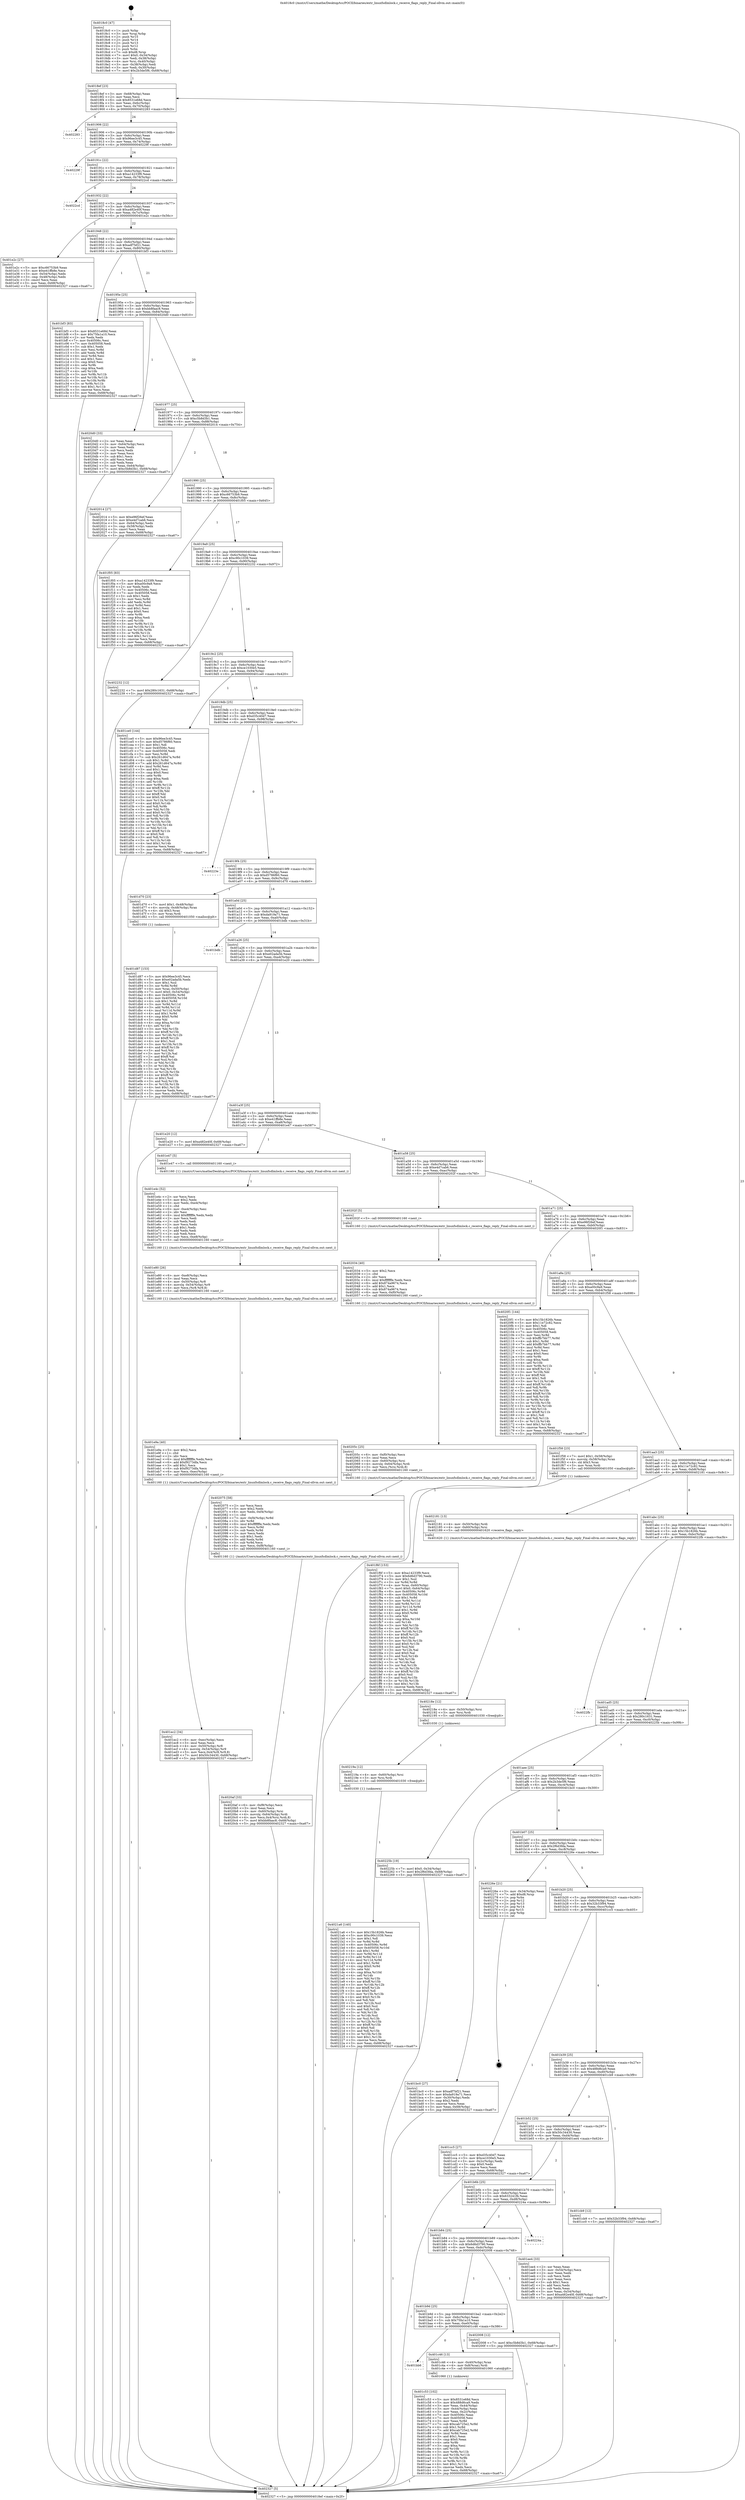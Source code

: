 digraph "0x4018c0" {
  label = "0x4018c0 (/mnt/c/Users/mathe/Desktop/tcc/POCII/binaries/extr_linuxfsdlmlock.c_receive_flags_reply_Final-ollvm.out::main(0))"
  labelloc = "t"
  node[shape=record]

  Entry [label="",width=0.3,height=0.3,shape=circle,fillcolor=black,style=filled]
  "0x4018ef" [label="{
     0x4018ef [23]\l
     | [instrs]\l
     &nbsp;&nbsp;0x4018ef \<+3\>: mov -0x68(%rbp),%eax\l
     &nbsp;&nbsp;0x4018f2 \<+2\>: mov %eax,%ecx\l
     &nbsp;&nbsp;0x4018f4 \<+6\>: sub $0x8531e68d,%ecx\l
     &nbsp;&nbsp;0x4018fa \<+3\>: mov %eax,-0x6c(%rbp)\l
     &nbsp;&nbsp;0x4018fd \<+3\>: mov %ecx,-0x70(%rbp)\l
     &nbsp;&nbsp;0x401900 \<+6\>: je 0000000000402283 \<main+0x9c3\>\l
  }"]
  "0x402283" [label="{
     0x402283\l
  }", style=dashed]
  "0x401906" [label="{
     0x401906 [22]\l
     | [instrs]\l
     &nbsp;&nbsp;0x401906 \<+5\>: jmp 000000000040190b \<main+0x4b\>\l
     &nbsp;&nbsp;0x40190b \<+3\>: mov -0x6c(%rbp),%eax\l
     &nbsp;&nbsp;0x40190e \<+5\>: sub $0x96ee3c45,%eax\l
     &nbsp;&nbsp;0x401913 \<+3\>: mov %eax,-0x74(%rbp)\l
     &nbsp;&nbsp;0x401916 \<+6\>: je 000000000040229f \<main+0x9df\>\l
  }"]
  Exit [label="",width=0.3,height=0.3,shape=circle,fillcolor=black,style=filled,peripheries=2]
  "0x40229f" [label="{
     0x40229f\l
  }", style=dashed]
  "0x40191c" [label="{
     0x40191c [22]\l
     | [instrs]\l
     &nbsp;&nbsp;0x40191c \<+5\>: jmp 0000000000401921 \<main+0x61\>\l
     &nbsp;&nbsp;0x401921 \<+3\>: mov -0x6c(%rbp),%eax\l
     &nbsp;&nbsp;0x401924 \<+5\>: sub $0xa14233f9,%eax\l
     &nbsp;&nbsp;0x401929 \<+3\>: mov %eax,-0x78(%rbp)\l
     &nbsp;&nbsp;0x40192c \<+6\>: je 00000000004022cd \<main+0xa0d\>\l
  }"]
  "0x4021a6" [label="{
     0x4021a6 [140]\l
     | [instrs]\l
     &nbsp;&nbsp;0x4021a6 \<+5\>: mov $0x15b1826b,%eax\l
     &nbsp;&nbsp;0x4021ab \<+5\>: mov $0xc90c1039,%ecx\l
     &nbsp;&nbsp;0x4021b0 \<+2\>: mov $0x1,%dl\l
     &nbsp;&nbsp;0x4021b2 \<+3\>: xor %r8d,%r8d\l
     &nbsp;&nbsp;0x4021b5 \<+8\>: mov 0x40506c,%r9d\l
     &nbsp;&nbsp;0x4021bd \<+8\>: mov 0x405058,%r10d\l
     &nbsp;&nbsp;0x4021c5 \<+4\>: sub $0x1,%r8d\l
     &nbsp;&nbsp;0x4021c9 \<+3\>: mov %r9d,%r11d\l
     &nbsp;&nbsp;0x4021cc \<+3\>: add %r8d,%r11d\l
     &nbsp;&nbsp;0x4021cf \<+4\>: imul %r11d,%r9d\l
     &nbsp;&nbsp;0x4021d3 \<+4\>: and $0x1,%r9d\l
     &nbsp;&nbsp;0x4021d7 \<+4\>: cmp $0x0,%r9d\l
     &nbsp;&nbsp;0x4021db \<+3\>: sete %bl\l
     &nbsp;&nbsp;0x4021de \<+4\>: cmp $0xa,%r10d\l
     &nbsp;&nbsp;0x4021e2 \<+4\>: setl %r14b\l
     &nbsp;&nbsp;0x4021e6 \<+3\>: mov %bl,%r15b\l
     &nbsp;&nbsp;0x4021e9 \<+4\>: xor $0xff,%r15b\l
     &nbsp;&nbsp;0x4021ed \<+3\>: mov %r14b,%r12b\l
     &nbsp;&nbsp;0x4021f0 \<+4\>: xor $0xff,%r12b\l
     &nbsp;&nbsp;0x4021f4 \<+3\>: xor $0x0,%dl\l
     &nbsp;&nbsp;0x4021f7 \<+3\>: mov %r15b,%r13b\l
     &nbsp;&nbsp;0x4021fa \<+4\>: and $0x0,%r13b\l
     &nbsp;&nbsp;0x4021fe \<+2\>: and %dl,%bl\l
     &nbsp;&nbsp;0x402200 \<+3\>: mov %r12b,%sil\l
     &nbsp;&nbsp;0x402203 \<+4\>: and $0x0,%sil\l
     &nbsp;&nbsp;0x402207 \<+3\>: and %dl,%r14b\l
     &nbsp;&nbsp;0x40220a \<+3\>: or %bl,%r13b\l
     &nbsp;&nbsp;0x40220d \<+3\>: or %r14b,%sil\l
     &nbsp;&nbsp;0x402210 \<+3\>: xor %sil,%r13b\l
     &nbsp;&nbsp;0x402213 \<+3\>: or %r12b,%r15b\l
     &nbsp;&nbsp;0x402216 \<+4\>: xor $0xff,%r15b\l
     &nbsp;&nbsp;0x40221a \<+3\>: or $0x0,%dl\l
     &nbsp;&nbsp;0x40221d \<+3\>: and %dl,%r15b\l
     &nbsp;&nbsp;0x402220 \<+3\>: or %r15b,%r13b\l
     &nbsp;&nbsp;0x402223 \<+4\>: test $0x1,%r13b\l
     &nbsp;&nbsp;0x402227 \<+3\>: cmovne %ecx,%eax\l
     &nbsp;&nbsp;0x40222a \<+3\>: mov %eax,-0x68(%rbp)\l
     &nbsp;&nbsp;0x40222d \<+5\>: jmp 0000000000402327 \<main+0xa67\>\l
  }"]
  "0x4022cd" [label="{
     0x4022cd\l
  }", style=dashed]
  "0x401932" [label="{
     0x401932 [22]\l
     | [instrs]\l
     &nbsp;&nbsp;0x401932 \<+5\>: jmp 0000000000401937 \<main+0x77\>\l
     &nbsp;&nbsp;0x401937 \<+3\>: mov -0x6c(%rbp),%eax\l
     &nbsp;&nbsp;0x40193a \<+5\>: sub $0xa482e40f,%eax\l
     &nbsp;&nbsp;0x40193f \<+3\>: mov %eax,-0x7c(%rbp)\l
     &nbsp;&nbsp;0x401942 \<+6\>: je 0000000000401e2c \<main+0x56c\>\l
  }"]
  "0x40219a" [label="{
     0x40219a [12]\l
     | [instrs]\l
     &nbsp;&nbsp;0x40219a \<+4\>: mov -0x60(%rbp),%rsi\l
     &nbsp;&nbsp;0x40219e \<+3\>: mov %rsi,%rdi\l
     &nbsp;&nbsp;0x4021a1 \<+5\>: call 0000000000401030 \<free@plt\>\l
     | [calls]\l
     &nbsp;&nbsp;0x401030 \{1\} (unknown)\l
  }"]
  "0x401e2c" [label="{
     0x401e2c [27]\l
     | [instrs]\l
     &nbsp;&nbsp;0x401e2c \<+5\>: mov $0xc66753b9,%eax\l
     &nbsp;&nbsp;0x401e31 \<+5\>: mov $0xe41ffb8e,%ecx\l
     &nbsp;&nbsp;0x401e36 \<+3\>: mov -0x54(%rbp),%edx\l
     &nbsp;&nbsp;0x401e39 \<+3\>: cmp -0x48(%rbp),%edx\l
     &nbsp;&nbsp;0x401e3c \<+3\>: cmovl %ecx,%eax\l
     &nbsp;&nbsp;0x401e3f \<+3\>: mov %eax,-0x68(%rbp)\l
     &nbsp;&nbsp;0x401e42 \<+5\>: jmp 0000000000402327 \<main+0xa67\>\l
  }"]
  "0x401948" [label="{
     0x401948 [22]\l
     | [instrs]\l
     &nbsp;&nbsp;0x401948 \<+5\>: jmp 000000000040194d \<main+0x8d\>\l
     &nbsp;&nbsp;0x40194d \<+3\>: mov -0x6c(%rbp),%eax\l
     &nbsp;&nbsp;0x401950 \<+5\>: sub $0xadf7bf21,%eax\l
     &nbsp;&nbsp;0x401955 \<+3\>: mov %eax,-0x80(%rbp)\l
     &nbsp;&nbsp;0x401958 \<+6\>: je 0000000000401bf3 \<main+0x333\>\l
  }"]
  "0x40218e" [label="{
     0x40218e [12]\l
     | [instrs]\l
     &nbsp;&nbsp;0x40218e \<+4\>: mov -0x50(%rbp),%rsi\l
     &nbsp;&nbsp;0x402192 \<+3\>: mov %rsi,%rdi\l
     &nbsp;&nbsp;0x402195 \<+5\>: call 0000000000401030 \<free@plt\>\l
     | [calls]\l
     &nbsp;&nbsp;0x401030 \{1\} (unknown)\l
  }"]
  "0x401bf3" [label="{
     0x401bf3 [83]\l
     | [instrs]\l
     &nbsp;&nbsp;0x401bf3 \<+5\>: mov $0x8531e68d,%eax\l
     &nbsp;&nbsp;0x401bf8 \<+5\>: mov $0x75fa1a10,%ecx\l
     &nbsp;&nbsp;0x401bfd \<+2\>: xor %edx,%edx\l
     &nbsp;&nbsp;0x401bff \<+7\>: mov 0x40506c,%esi\l
     &nbsp;&nbsp;0x401c06 \<+7\>: mov 0x405058,%edi\l
     &nbsp;&nbsp;0x401c0d \<+3\>: sub $0x1,%edx\l
     &nbsp;&nbsp;0x401c10 \<+3\>: mov %esi,%r8d\l
     &nbsp;&nbsp;0x401c13 \<+3\>: add %edx,%r8d\l
     &nbsp;&nbsp;0x401c16 \<+4\>: imul %r8d,%esi\l
     &nbsp;&nbsp;0x401c1a \<+3\>: and $0x1,%esi\l
     &nbsp;&nbsp;0x401c1d \<+3\>: cmp $0x0,%esi\l
     &nbsp;&nbsp;0x401c20 \<+4\>: sete %r9b\l
     &nbsp;&nbsp;0x401c24 \<+3\>: cmp $0xa,%edi\l
     &nbsp;&nbsp;0x401c27 \<+4\>: setl %r10b\l
     &nbsp;&nbsp;0x401c2b \<+3\>: mov %r9b,%r11b\l
     &nbsp;&nbsp;0x401c2e \<+3\>: and %r10b,%r11b\l
     &nbsp;&nbsp;0x401c31 \<+3\>: xor %r10b,%r9b\l
     &nbsp;&nbsp;0x401c34 \<+3\>: or %r9b,%r11b\l
     &nbsp;&nbsp;0x401c37 \<+4\>: test $0x1,%r11b\l
     &nbsp;&nbsp;0x401c3b \<+3\>: cmovne %ecx,%eax\l
     &nbsp;&nbsp;0x401c3e \<+3\>: mov %eax,-0x68(%rbp)\l
     &nbsp;&nbsp;0x401c41 \<+5\>: jmp 0000000000402327 \<main+0xa67\>\l
  }"]
  "0x40195e" [label="{
     0x40195e [25]\l
     | [instrs]\l
     &nbsp;&nbsp;0x40195e \<+5\>: jmp 0000000000401963 \<main+0xa3\>\l
     &nbsp;&nbsp;0x401963 \<+3\>: mov -0x6c(%rbp),%eax\l
     &nbsp;&nbsp;0x401966 \<+5\>: sub $0xbb8faac8,%eax\l
     &nbsp;&nbsp;0x40196b \<+6\>: mov %eax,-0x84(%rbp)\l
     &nbsp;&nbsp;0x401971 \<+6\>: je 00000000004020d0 \<main+0x810\>\l
  }"]
  "0x4020af" [label="{
     0x4020af [33]\l
     | [instrs]\l
     &nbsp;&nbsp;0x4020af \<+6\>: mov -0xf8(%rbp),%ecx\l
     &nbsp;&nbsp;0x4020b5 \<+3\>: imul %eax,%ecx\l
     &nbsp;&nbsp;0x4020b8 \<+4\>: mov -0x60(%rbp),%rsi\l
     &nbsp;&nbsp;0x4020bc \<+4\>: movslq -0x64(%rbp),%rdi\l
     &nbsp;&nbsp;0x4020c0 \<+4\>: mov %ecx,0x4(%rsi,%rdi,8)\l
     &nbsp;&nbsp;0x4020c4 \<+7\>: movl $0xbb8faac8,-0x68(%rbp)\l
     &nbsp;&nbsp;0x4020cb \<+5\>: jmp 0000000000402327 \<main+0xa67\>\l
  }"]
  "0x4020d0" [label="{
     0x4020d0 [33]\l
     | [instrs]\l
     &nbsp;&nbsp;0x4020d0 \<+2\>: xor %eax,%eax\l
     &nbsp;&nbsp;0x4020d2 \<+3\>: mov -0x64(%rbp),%ecx\l
     &nbsp;&nbsp;0x4020d5 \<+2\>: mov %eax,%edx\l
     &nbsp;&nbsp;0x4020d7 \<+2\>: sub %ecx,%edx\l
     &nbsp;&nbsp;0x4020d9 \<+2\>: mov %eax,%ecx\l
     &nbsp;&nbsp;0x4020db \<+3\>: sub $0x1,%ecx\l
     &nbsp;&nbsp;0x4020de \<+2\>: add %ecx,%edx\l
     &nbsp;&nbsp;0x4020e0 \<+2\>: sub %edx,%eax\l
     &nbsp;&nbsp;0x4020e2 \<+3\>: mov %eax,-0x64(%rbp)\l
     &nbsp;&nbsp;0x4020e5 \<+7\>: movl $0xc5b8d3b1,-0x68(%rbp)\l
     &nbsp;&nbsp;0x4020ec \<+5\>: jmp 0000000000402327 \<main+0xa67\>\l
  }"]
  "0x401977" [label="{
     0x401977 [25]\l
     | [instrs]\l
     &nbsp;&nbsp;0x401977 \<+5\>: jmp 000000000040197c \<main+0xbc\>\l
     &nbsp;&nbsp;0x40197c \<+3\>: mov -0x6c(%rbp),%eax\l
     &nbsp;&nbsp;0x40197f \<+5\>: sub $0xc5b8d3b1,%eax\l
     &nbsp;&nbsp;0x401984 \<+6\>: mov %eax,-0x88(%rbp)\l
     &nbsp;&nbsp;0x40198a \<+6\>: je 0000000000402014 \<main+0x754\>\l
  }"]
  "0x402075" [label="{
     0x402075 [58]\l
     | [instrs]\l
     &nbsp;&nbsp;0x402075 \<+2\>: xor %ecx,%ecx\l
     &nbsp;&nbsp;0x402077 \<+5\>: mov $0x2,%edx\l
     &nbsp;&nbsp;0x40207c \<+6\>: mov %edx,-0xf4(%rbp)\l
     &nbsp;&nbsp;0x402082 \<+1\>: cltd\l
     &nbsp;&nbsp;0x402083 \<+7\>: mov -0xf4(%rbp),%r8d\l
     &nbsp;&nbsp;0x40208a \<+3\>: idiv %r8d\l
     &nbsp;&nbsp;0x40208d \<+6\>: imul $0xfffffffe,%edx,%edx\l
     &nbsp;&nbsp;0x402093 \<+3\>: mov %ecx,%r9d\l
     &nbsp;&nbsp;0x402096 \<+3\>: sub %edx,%r9d\l
     &nbsp;&nbsp;0x402099 \<+2\>: mov %ecx,%edx\l
     &nbsp;&nbsp;0x40209b \<+3\>: sub $0x1,%edx\l
     &nbsp;&nbsp;0x40209e \<+3\>: add %edx,%r9d\l
     &nbsp;&nbsp;0x4020a1 \<+3\>: sub %r9d,%ecx\l
     &nbsp;&nbsp;0x4020a4 \<+6\>: mov %ecx,-0xf8(%rbp)\l
     &nbsp;&nbsp;0x4020aa \<+5\>: call 0000000000401160 \<next_i\>\l
     | [calls]\l
     &nbsp;&nbsp;0x401160 \{1\} (/mnt/c/Users/mathe/Desktop/tcc/POCII/binaries/extr_linuxfsdlmlock.c_receive_flags_reply_Final-ollvm.out::next_i)\l
  }"]
  "0x402014" [label="{
     0x402014 [27]\l
     | [instrs]\l
     &nbsp;&nbsp;0x402014 \<+5\>: mov $0xe96f26ef,%eax\l
     &nbsp;&nbsp;0x402019 \<+5\>: mov $0xe4d7cab6,%ecx\l
     &nbsp;&nbsp;0x40201e \<+3\>: mov -0x64(%rbp),%edx\l
     &nbsp;&nbsp;0x402021 \<+3\>: cmp -0x58(%rbp),%edx\l
     &nbsp;&nbsp;0x402024 \<+3\>: cmovl %ecx,%eax\l
     &nbsp;&nbsp;0x402027 \<+3\>: mov %eax,-0x68(%rbp)\l
     &nbsp;&nbsp;0x40202a \<+5\>: jmp 0000000000402327 \<main+0xa67\>\l
  }"]
  "0x401990" [label="{
     0x401990 [25]\l
     | [instrs]\l
     &nbsp;&nbsp;0x401990 \<+5\>: jmp 0000000000401995 \<main+0xd5\>\l
     &nbsp;&nbsp;0x401995 \<+3\>: mov -0x6c(%rbp),%eax\l
     &nbsp;&nbsp;0x401998 \<+5\>: sub $0xc66753b9,%eax\l
     &nbsp;&nbsp;0x40199d \<+6\>: mov %eax,-0x8c(%rbp)\l
     &nbsp;&nbsp;0x4019a3 \<+6\>: je 0000000000401f05 \<main+0x645\>\l
  }"]
  "0x40205c" [label="{
     0x40205c [25]\l
     | [instrs]\l
     &nbsp;&nbsp;0x40205c \<+6\>: mov -0xf0(%rbp),%ecx\l
     &nbsp;&nbsp;0x402062 \<+3\>: imul %eax,%ecx\l
     &nbsp;&nbsp;0x402065 \<+4\>: mov -0x60(%rbp),%rsi\l
     &nbsp;&nbsp;0x402069 \<+4\>: movslq -0x64(%rbp),%rdi\l
     &nbsp;&nbsp;0x40206d \<+3\>: mov %ecx,(%rsi,%rdi,8)\l
     &nbsp;&nbsp;0x402070 \<+5\>: call 0000000000401160 \<next_i\>\l
     | [calls]\l
     &nbsp;&nbsp;0x401160 \{1\} (/mnt/c/Users/mathe/Desktop/tcc/POCII/binaries/extr_linuxfsdlmlock.c_receive_flags_reply_Final-ollvm.out::next_i)\l
  }"]
  "0x401f05" [label="{
     0x401f05 [83]\l
     | [instrs]\l
     &nbsp;&nbsp;0x401f05 \<+5\>: mov $0xa14233f9,%eax\l
     &nbsp;&nbsp;0x401f0a \<+5\>: mov $0xa00c9a9,%ecx\l
     &nbsp;&nbsp;0x401f0f \<+2\>: xor %edx,%edx\l
     &nbsp;&nbsp;0x401f11 \<+7\>: mov 0x40506c,%esi\l
     &nbsp;&nbsp;0x401f18 \<+7\>: mov 0x405058,%edi\l
     &nbsp;&nbsp;0x401f1f \<+3\>: sub $0x1,%edx\l
     &nbsp;&nbsp;0x401f22 \<+3\>: mov %esi,%r8d\l
     &nbsp;&nbsp;0x401f25 \<+3\>: add %edx,%r8d\l
     &nbsp;&nbsp;0x401f28 \<+4\>: imul %r8d,%esi\l
     &nbsp;&nbsp;0x401f2c \<+3\>: and $0x1,%esi\l
     &nbsp;&nbsp;0x401f2f \<+3\>: cmp $0x0,%esi\l
     &nbsp;&nbsp;0x401f32 \<+4\>: sete %r9b\l
     &nbsp;&nbsp;0x401f36 \<+3\>: cmp $0xa,%edi\l
     &nbsp;&nbsp;0x401f39 \<+4\>: setl %r10b\l
     &nbsp;&nbsp;0x401f3d \<+3\>: mov %r9b,%r11b\l
     &nbsp;&nbsp;0x401f40 \<+3\>: and %r10b,%r11b\l
     &nbsp;&nbsp;0x401f43 \<+3\>: xor %r10b,%r9b\l
     &nbsp;&nbsp;0x401f46 \<+3\>: or %r9b,%r11b\l
     &nbsp;&nbsp;0x401f49 \<+4\>: test $0x1,%r11b\l
     &nbsp;&nbsp;0x401f4d \<+3\>: cmovne %ecx,%eax\l
     &nbsp;&nbsp;0x401f50 \<+3\>: mov %eax,-0x68(%rbp)\l
     &nbsp;&nbsp;0x401f53 \<+5\>: jmp 0000000000402327 \<main+0xa67\>\l
  }"]
  "0x4019a9" [label="{
     0x4019a9 [25]\l
     | [instrs]\l
     &nbsp;&nbsp;0x4019a9 \<+5\>: jmp 00000000004019ae \<main+0xee\>\l
     &nbsp;&nbsp;0x4019ae \<+3\>: mov -0x6c(%rbp),%eax\l
     &nbsp;&nbsp;0x4019b1 \<+5\>: sub $0xc90c1039,%eax\l
     &nbsp;&nbsp;0x4019b6 \<+6\>: mov %eax,-0x90(%rbp)\l
     &nbsp;&nbsp;0x4019bc \<+6\>: je 0000000000402232 \<main+0x972\>\l
  }"]
  "0x402034" [label="{
     0x402034 [40]\l
     | [instrs]\l
     &nbsp;&nbsp;0x402034 \<+5\>: mov $0x2,%ecx\l
     &nbsp;&nbsp;0x402039 \<+1\>: cltd\l
     &nbsp;&nbsp;0x40203a \<+2\>: idiv %ecx\l
     &nbsp;&nbsp;0x40203c \<+6\>: imul $0xfffffffe,%edx,%ecx\l
     &nbsp;&nbsp;0x402042 \<+6\>: add $0x874a9674,%ecx\l
     &nbsp;&nbsp;0x402048 \<+3\>: add $0x1,%ecx\l
     &nbsp;&nbsp;0x40204b \<+6\>: sub $0x874a9674,%ecx\l
     &nbsp;&nbsp;0x402051 \<+6\>: mov %ecx,-0xf0(%rbp)\l
     &nbsp;&nbsp;0x402057 \<+5\>: call 0000000000401160 \<next_i\>\l
     | [calls]\l
     &nbsp;&nbsp;0x401160 \{1\} (/mnt/c/Users/mathe/Desktop/tcc/POCII/binaries/extr_linuxfsdlmlock.c_receive_flags_reply_Final-ollvm.out::next_i)\l
  }"]
  "0x402232" [label="{
     0x402232 [12]\l
     | [instrs]\l
     &nbsp;&nbsp;0x402232 \<+7\>: movl $0x280c1631,-0x68(%rbp)\l
     &nbsp;&nbsp;0x402239 \<+5\>: jmp 0000000000402327 \<main+0xa67\>\l
  }"]
  "0x4019c2" [label="{
     0x4019c2 [25]\l
     | [instrs]\l
     &nbsp;&nbsp;0x4019c2 \<+5\>: jmp 00000000004019c7 \<main+0x107\>\l
     &nbsp;&nbsp;0x4019c7 \<+3\>: mov -0x6c(%rbp),%eax\l
     &nbsp;&nbsp;0x4019ca \<+5\>: sub $0xce1030e5,%eax\l
     &nbsp;&nbsp;0x4019cf \<+6\>: mov %eax,-0x94(%rbp)\l
     &nbsp;&nbsp;0x4019d5 \<+6\>: je 0000000000401ce0 \<main+0x420\>\l
  }"]
  "0x401f6f" [label="{
     0x401f6f [153]\l
     | [instrs]\l
     &nbsp;&nbsp;0x401f6f \<+5\>: mov $0xa14233f9,%ecx\l
     &nbsp;&nbsp;0x401f74 \<+5\>: mov $0x6d6d3790,%edx\l
     &nbsp;&nbsp;0x401f79 \<+3\>: mov $0x1,%sil\l
     &nbsp;&nbsp;0x401f7c \<+3\>: xor %r8d,%r8d\l
     &nbsp;&nbsp;0x401f7f \<+4\>: mov %rax,-0x60(%rbp)\l
     &nbsp;&nbsp;0x401f83 \<+7\>: movl $0x0,-0x64(%rbp)\l
     &nbsp;&nbsp;0x401f8a \<+8\>: mov 0x40506c,%r9d\l
     &nbsp;&nbsp;0x401f92 \<+8\>: mov 0x405058,%r10d\l
     &nbsp;&nbsp;0x401f9a \<+4\>: sub $0x1,%r8d\l
     &nbsp;&nbsp;0x401f9e \<+3\>: mov %r9d,%r11d\l
     &nbsp;&nbsp;0x401fa1 \<+3\>: add %r8d,%r11d\l
     &nbsp;&nbsp;0x401fa4 \<+4\>: imul %r11d,%r9d\l
     &nbsp;&nbsp;0x401fa8 \<+4\>: and $0x1,%r9d\l
     &nbsp;&nbsp;0x401fac \<+4\>: cmp $0x0,%r9d\l
     &nbsp;&nbsp;0x401fb0 \<+3\>: sete %bl\l
     &nbsp;&nbsp;0x401fb3 \<+4\>: cmp $0xa,%r10d\l
     &nbsp;&nbsp;0x401fb7 \<+4\>: setl %r14b\l
     &nbsp;&nbsp;0x401fbb \<+3\>: mov %bl,%r15b\l
     &nbsp;&nbsp;0x401fbe \<+4\>: xor $0xff,%r15b\l
     &nbsp;&nbsp;0x401fc2 \<+3\>: mov %r14b,%r12b\l
     &nbsp;&nbsp;0x401fc5 \<+4\>: xor $0xff,%r12b\l
     &nbsp;&nbsp;0x401fc9 \<+4\>: xor $0x0,%sil\l
     &nbsp;&nbsp;0x401fcd \<+3\>: mov %r15b,%r13b\l
     &nbsp;&nbsp;0x401fd0 \<+4\>: and $0x0,%r13b\l
     &nbsp;&nbsp;0x401fd4 \<+3\>: and %sil,%bl\l
     &nbsp;&nbsp;0x401fd7 \<+3\>: mov %r12b,%al\l
     &nbsp;&nbsp;0x401fda \<+2\>: and $0x0,%al\l
     &nbsp;&nbsp;0x401fdc \<+3\>: and %sil,%r14b\l
     &nbsp;&nbsp;0x401fdf \<+3\>: or %bl,%r13b\l
     &nbsp;&nbsp;0x401fe2 \<+3\>: or %r14b,%al\l
     &nbsp;&nbsp;0x401fe5 \<+3\>: xor %al,%r13b\l
     &nbsp;&nbsp;0x401fe8 \<+3\>: or %r12b,%r15b\l
     &nbsp;&nbsp;0x401feb \<+4\>: xor $0xff,%r15b\l
     &nbsp;&nbsp;0x401fef \<+4\>: or $0x0,%sil\l
     &nbsp;&nbsp;0x401ff3 \<+3\>: and %sil,%r15b\l
     &nbsp;&nbsp;0x401ff6 \<+3\>: or %r15b,%r13b\l
     &nbsp;&nbsp;0x401ff9 \<+4\>: test $0x1,%r13b\l
     &nbsp;&nbsp;0x401ffd \<+3\>: cmovne %edx,%ecx\l
     &nbsp;&nbsp;0x402000 \<+3\>: mov %ecx,-0x68(%rbp)\l
     &nbsp;&nbsp;0x402003 \<+5\>: jmp 0000000000402327 \<main+0xa67\>\l
  }"]
  "0x401ce0" [label="{
     0x401ce0 [144]\l
     | [instrs]\l
     &nbsp;&nbsp;0x401ce0 \<+5\>: mov $0x96ee3c45,%eax\l
     &nbsp;&nbsp;0x401ce5 \<+5\>: mov $0xd5786f60,%ecx\l
     &nbsp;&nbsp;0x401cea \<+2\>: mov $0x1,%dl\l
     &nbsp;&nbsp;0x401cec \<+7\>: mov 0x40506c,%esi\l
     &nbsp;&nbsp;0x401cf3 \<+7\>: mov 0x405058,%edi\l
     &nbsp;&nbsp;0x401cfa \<+3\>: mov %esi,%r8d\l
     &nbsp;&nbsp;0x401cfd \<+7\>: sub $0x261d647a,%r8d\l
     &nbsp;&nbsp;0x401d04 \<+4\>: sub $0x1,%r8d\l
     &nbsp;&nbsp;0x401d08 \<+7\>: add $0x261d647a,%r8d\l
     &nbsp;&nbsp;0x401d0f \<+4\>: imul %r8d,%esi\l
     &nbsp;&nbsp;0x401d13 \<+3\>: and $0x1,%esi\l
     &nbsp;&nbsp;0x401d16 \<+3\>: cmp $0x0,%esi\l
     &nbsp;&nbsp;0x401d19 \<+4\>: sete %r9b\l
     &nbsp;&nbsp;0x401d1d \<+3\>: cmp $0xa,%edi\l
     &nbsp;&nbsp;0x401d20 \<+4\>: setl %r10b\l
     &nbsp;&nbsp;0x401d24 \<+3\>: mov %r9b,%r11b\l
     &nbsp;&nbsp;0x401d27 \<+4\>: xor $0xff,%r11b\l
     &nbsp;&nbsp;0x401d2b \<+3\>: mov %r10b,%bl\l
     &nbsp;&nbsp;0x401d2e \<+3\>: xor $0xff,%bl\l
     &nbsp;&nbsp;0x401d31 \<+3\>: xor $0x0,%dl\l
     &nbsp;&nbsp;0x401d34 \<+3\>: mov %r11b,%r14b\l
     &nbsp;&nbsp;0x401d37 \<+4\>: and $0x0,%r14b\l
     &nbsp;&nbsp;0x401d3b \<+3\>: and %dl,%r9b\l
     &nbsp;&nbsp;0x401d3e \<+3\>: mov %bl,%r15b\l
     &nbsp;&nbsp;0x401d41 \<+4\>: and $0x0,%r15b\l
     &nbsp;&nbsp;0x401d45 \<+3\>: and %dl,%r10b\l
     &nbsp;&nbsp;0x401d48 \<+3\>: or %r9b,%r14b\l
     &nbsp;&nbsp;0x401d4b \<+3\>: or %r10b,%r15b\l
     &nbsp;&nbsp;0x401d4e \<+3\>: xor %r15b,%r14b\l
     &nbsp;&nbsp;0x401d51 \<+3\>: or %bl,%r11b\l
     &nbsp;&nbsp;0x401d54 \<+4\>: xor $0xff,%r11b\l
     &nbsp;&nbsp;0x401d58 \<+3\>: or $0x0,%dl\l
     &nbsp;&nbsp;0x401d5b \<+3\>: and %dl,%r11b\l
     &nbsp;&nbsp;0x401d5e \<+3\>: or %r11b,%r14b\l
     &nbsp;&nbsp;0x401d61 \<+4\>: test $0x1,%r14b\l
     &nbsp;&nbsp;0x401d65 \<+3\>: cmovne %ecx,%eax\l
     &nbsp;&nbsp;0x401d68 \<+3\>: mov %eax,-0x68(%rbp)\l
     &nbsp;&nbsp;0x401d6b \<+5\>: jmp 0000000000402327 \<main+0xa67\>\l
  }"]
  "0x4019db" [label="{
     0x4019db [25]\l
     | [instrs]\l
     &nbsp;&nbsp;0x4019db \<+5\>: jmp 00000000004019e0 \<main+0x120\>\l
     &nbsp;&nbsp;0x4019e0 \<+3\>: mov -0x6c(%rbp),%eax\l
     &nbsp;&nbsp;0x4019e3 \<+5\>: sub $0xd35c40d7,%eax\l
     &nbsp;&nbsp;0x4019e8 \<+6\>: mov %eax,-0x98(%rbp)\l
     &nbsp;&nbsp;0x4019ee \<+6\>: je 000000000040223e \<main+0x97e\>\l
  }"]
  "0x401ec2" [label="{
     0x401ec2 [34]\l
     | [instrs]\l
     &nbsp;&nbsp;0x401ec2 \<+6\>: mov -0xec(%rbp),%ecx\l
     &nbsp;&nbsp;0x401ec8 \<+3\>: imul %eax,%ecx\l
     &nbsp;&nbsp;0x401ecb \<+4\>: mov -0x50(%rbp),%r8\l
     &nbsp;&nbsp;0x401ecf \<+4\>: movslq -0x54(%rbp),%r9\l
     &nbsp;&nbsp;0x401ed3 \<+5\>: mov %ecx,0x4(%r8,%r9,8)\l
     &nbsp;&nbsp;0x401ed8 \<+7\>: movl $0x50c34430,-0x68(%rbp)\l
     &nbsp;&nbsp;0x401edf \<+5\>: jmp 0000000000402327 \<main+0xa67\>\l
  }"]
  "0x40223e" [label="{
     0x40223e\l
  }", style=dashed]
  "0x4019f4" [label="{
     0x4019f4 [25]\l
     | [instrs]\l
     &nbsp;&nbsp;0x4019f4 \<+5\>: jmp 00000000004019f9 \<main+0x139\>\l
     &nbsp;&nbsp;0x4019f9 \<+3\>: mov -0x6c(%rbp),%eax\l
     &nbsp;&nbsp;0x4019fc \<+5\>: sub $0xd5786f60,%eax\l
     &nbsp;&nbsp;0x401a01 \<+6\>: mov %eax,-0x9c(%rbp)\l
     &nbsp;&nbsp;0x401a07 \<+6\>: je 0000000000401d70 \<main+0x4b0\>\l
  }"]
  "0x401e9a" [label="{
     0x401e9a [40]\l
     | [instrs]\l
     &nbsp;&nbsp;0x401e9a \<+5\>: mov $0x2,%ecx\l
     &nbsp;&nbsp;0x401e9f \<+1\>: cltd\l
     &nbsp;&nbsp;0x401ea0 \<+2\>: idiv %ecx\l
     &nbsp;&nbsp;0x401ea2 \<+6\>: imul $0xfffffffe,%edx,%ecx\l
     &nbsp;&nbsp;0x401ea8 \<+6\>: add $0xf9273dfa,%ecx\l
     &nbsp;&nbsp;0x401eae \<+3\>: add $0x1,%ecx\l
     &nbsp;&nbsp;0x401eb1 \<+6\>: sub $0xf9273dfa,%ecx\l
     &nbsp;&nbsp;0x401eb7 \<+6\>: mov %ecx,-0xec(%rbp)\l
     &nbsp;&nbsp;0x401ebd \<+5\>: call 0000000000401160 \<next_i\>\l
     | [calls]\l
     &nbsp;&nbsp;0x401160 \{1\} (/mnt/c/Users/mathe/Desktop/tcc/POCII/binaries/extr_linuxfsdlmlock.c_receive_flags_reply_Final-ollvm.out::next_i)\l
  }"]
  "0x401d70" [label="{
     0x401d70 [23]\l
     | [instrs]\l
     &nbsp;&nbsp;0x401d70 \<+7\>: movl $0x1,-0x48(%rbp)\l
     &nbsp;&nbsp;0x401d77 \<+4\>: movslq -0x48(%rbp),%rax\l
     &nbsp;&nbsp;0x401d7b \<+4\>: shl $0x3,%rax\l
     &nbsp;&nbsp;0x401d7f \<+3\>: mov %rax,%rdi\l
     &nbsp;&nbsp;0x401d82 \<+5\>: call 0000000000401050 \<malloc@plt\>\l
     | [calls]\l
     &nbsp;&nbsp;0x401050 \{1\} (unknown)\l
  }"]
  "0x401a0d" [label="{
     0x401a0d [25]\l
     | [instrs]\l
     &nbsp;&nbsp;0x401a0d \<+5\>: jmp 0000000000401a12 \<main+0x152\>\l
     &nbsp;&nbsp;0x401a12 \<+3\>: mov -0x6c(%rbp),%eax\l
     &nbsp;&nbsp;0x401a15 \<+5\>: sub $0xda919a71,%eax\l
     &nbsp;&nbsp;0x401a1a \<+6\>: mov %eax,-0xa0(%rbp)\l
     &nbsp;&nbsp;0x401a20 \<+6\>: je 0000000000401bdb \<main+0x31b\>\l
  }"]
  "0x401e80" [label="{
     0x401e80 [26]\l
     | [instrs]\l
     &nbsp;&nbsp;0x401e80 \<+6\>: mov -0xe8(%rbp),%ecx\l
     &nbsp;&nbsp;0x401e86 \<+3\>: imul %eax,%ecx\l
     &nbsp;&nbsp;0x401e89 \<+4\>: mov -0x50(%rbp),%r8\l
     &nbsp;&nbsp;0x401e8d \<+4\>: movslq -0x54(%rbp),%r9\l
     &nbsp;&nbsp;0x401e91 \<+4\>: mov %ecx,(%r8,%r9,8)\l
     &nbsp;&nbsp;0x401e95 \<+5\>: call 0000000000401160 \<next_i\>\l
     | [calls]\l
     &nbsp;&nbsp;0x401160 \{1\} (/mnt/c/Users/mathe/Desktop/tcc/POCII/binaries/extr_linuxfsdlmlock.c_receive_flags_reply_Final-ollvm.out::next_i)\l
  }"]
  "0x401bdb" [label="{
     0x401bdb\l
  }", style=dashed]
  "0x401a26" [label="{
     0x401a26 [25]\l
     | [instrs]\l
     &nbsp;&nbsp;0x401a26 \<+5\>: jmp 0000000000401a2b \<main+0x16b\>\l
     &nbsp;&nbsp;0x401a2b \<+3\>: mov -0x6c(%rbp),%eax\l
     &nbsp;&nbsp;0x401a2e \<+5\>: sub $0xe02ada5b,%eax\l
     &nbsp;&nbsp;0x401a33 \<+6\>: mov %eax,-0xa4(%rbp)\l
     &nbsp;&nbsp;0x401a39 \<+6\>: je 0000000000401e20 \<main+0x560\>\l
  }"]
  "0x401e4c" [label="{
     0x401e4c [52]\l
     | [instrs]\l
     &nbsp;&nbsp;0x401e4c \<+2\>: xor %ecx,%ecx\l
     &nbsp;&nbsp;0x401e4e \<+5\>: mov $0x2,%edx\l
     &nbsp;&nbsp;0x401e53 \<+6\>: mov %edx,-0xe4(%rbp)\l
     &nbsp;&nbsp;0x401e59 \<+1\>: cltd\l
     &nbsp;&nbsp;0x401e5a \<+6\>: mov -0xe4(%rbp),%esi\l
     &nbsp;&nbsp;0x401e60 \<+2\>: idiv %esi\l
     &nbsp;&nbsp;0x401e62 \<+6\>: imul $0xfffffffe,%edx,%edx\l
     &nbsp;&nbsp;0x401e68 \<+2\>: mov %ecx,%edi\l
     &nbsp;&nbsp;0x401e6a \<+2\>: sub %edx,%edi\l
     &nbsp;&nbsp;0x401e6c \<+2\>: mov %ecx,%edx\l
     &nbsp;&nbsp;0x401e6e \<+3\>: sub $0x1,%edx\l
     &nbsp;&nbsp;0x401e71 \<+2\>: add %edx,%edi\l
     &nbsp;&nbsp;0x401e73 \<+2\>: sub %edi,%ecx\l
     &nbsp;&nbsp;0x401e75 \<+6\>: mov %ecx,-0xe8(%rbp)\l
     &nbsp;&nbsp;0x401e7b \<+5\>: call 0000000000401160 \<next_i\>\l
     | [calls]\l
     &nbsp;&nbsp;0x401160 \{1\} (/mnt/c/Users/mathe/Desktop/tcc/POCII/binaries/extr_linuxfsdlmlock.c_receive_flags_reply_Final-ollvm.out::next_i)\l
  }"]
  "0x401e20" [label="{
     0x401e20 [12]\l
     | [instrs]\l
     &nbsp;&nbsp;0x401e20 \<+7\>: movl $0xa482e40f,-0x68(%rbp)\l
     &nbsp;&nbsp;0x401e27 \<+5\>: jmp 0000000000402327 \<main+0xa67\>\l
  }"]
  "0x401a3f" [label="{
     0x401a3f [25]\l
     | [instrs]\l
     &nbsp;&nbsp;0x401a3f \<+5\>: jmp 0000000000401a44 \<main+0x184\>\l
     &nbsp;&nbsp;0x401a44 \<+3\>: mov -0x6c(%rbp),%eax\l
     &nbsp;&nbsp;0x401a47 \<+5\>: sub $0xe41ffb8e,%eax\l
     &nbsp;&nbsp;0x401a4c \<+6\>: mov %eax,-0xa8(%rbp)\l
     &nbsp;&nbsp;0x401a52 \<+6\>: je 0000000000401e47 \<main+0x587\>\l
  }"]
  "0x401d87" [label="{
     0x401d87 [153]\l
     | [instrs]\l
     &nbsp;&nbsp;0x401d87 \<+5\>: mov $0x96ee3c45,%ecx\l
     &nbsp;&nbsp;0x401d8c \<+5\>: mov $0xe02ada5b,%edx\l
     &nbsp;&nbsp;0x401d91 \<+3\>: mov $0x1,%sil\l
     &nbsp;&nbsp;0x401d94 \<+3\>: xor %r8d,%r8d\l
     &nbsp;&nbsp;0x401d97 \<+4\>: mov %rax,-0x50(%rbp)\l
     &nbsp;&nbsp;0x401d9b \<+7\>: movl $0x0,-0x54(%rbp)\l
     &nbsp;&nbsp;0x401da2 \<+8\>: mov 0x40506c,%r9d\l
     &nbsp;&nbsp;0x401daa \<+8\>: mov 0x405058,%r10d\l
     &nbsp;&nbsp;0x401db2 \<+4\>: sub $0x1,%r8d\l
     &nbsp;&nbsp;0x401db6 \<+3\>: mov %r9d,%r11d\l
     &nbsp;&nbsp;0x401db9 \<+3\>: add %r8d,%r11d\l
     &nbsp;&nbsp;0x401dbc \<+4\>: imul %r11d,%r9d\l
     &nbsp;&nbsp;0x401dc0 \<+4\>: and $0x1,%r9d\l
     &nbsp;&nbsp;0x401dc4 \<+4\>: cmp $0x0,%r9d\l
     &nbsp;&nbsp;0x401dc8 \<+3\>: sete %bl\l
     &nbsp;&nbsp;0x401dcb \<+4\>: cmp $0xa,%r10d\l
     &nbsp;&nbsp;0x401dcf \<+4\>: setl %r14b\l
     &nbsp;&nbsp;0x401dd3 \<+3\>: mov %bl,%r15b\l
     &nbsp;&nbsp;0x401dd6 \<+4\>: xor $0xff,%r15b\l
     &nbsp;&nbsp;0x401dda \<+3\>: mov %r14b,%r12b\l
     &nbsp;&nbsp;0x401ddd \<+4\>: xor $0xff,%r12b\l
     &nbsp;&nbsp;0x401de1 \<+4\>: xor $0x1,%sil\l
     &nbsp;&nbsp;0x401de5 \<+3\>: mov %r15b,%r13b\l
     &nbsp;&nbsp;0x401de8 \<+4\>: and $0xff,%r13b\l
     &nbsp;&nbsp;0x401dec \<+3\>: and %sil,%bl\l
     &nbsp;&nbsp;0x401def \<+3\>: mov %r12b,%al\l
     &nbsp;&nbsp;0x401df2 \<+2\>: and $0xff,%al\l
     &nbsp;&nbsp;0x401df4 \<+3\>: and %sil,%r14b\l
     &nbsp;&nbsp;0x401df7 \<+3\>: or %bl,%r13b\l
     &nbsp;&nbsp;0x401dfa \<+3\>: or %r14b,%al\l
     &nbsp;&nbsp;0x401dfd \<+3\>: xor %al,%r13b\l
     &nbsp;&nbsp;0x401e00 \<+3\>: or %r12b,%r15b\l
     &nbsp;&nbsp;0x401e03 \<+4\>: xor $0xff,%r15b\l
     &nbsp;&nbsp;0x401e07 \<+4\>: or $0x1,%sil\l
     &nbsp;&nbsp;0x401e0b \<+3\>: and %sil,%r15b\l
     &nbsp;&nbsp;0x401e0e \<+3\>: or %r15b,%r13b\l
     &nbsp;&nbsp;0x401e11 \<+4\>: test $0x1,%r13b\l
     &nbsp;&nbsp;0x401e15 \<+3\>: cmovne %edx,%ecx\l
     &nbsp;&nbsp;0x401e18 \<+3\>: mov %ecx,-0x68(%rbp)\l
     &nbsp;&nbsp;0x401e1b \<+5\>: jmp 0000000000402327 \<main+0xa67\>\l
  }"]
  "0x401e47" [label="{
     0x401e47 [5]\l
     | [instrs]\l
     &nbsp;&nbsp;0x401e47 \<+5\>: call 0000000000401160 \<next_i\>\l
     | [calls]\l
     &nbsp;&nbsp;0x401160 \{1\} (/mnt/c/Users/mathe/Desktop/tcc/POCII/binaries/extr_linuxfsdlmlock.c_receive_flags_reply_Final-ollvm.out::next_i)\l
  }"]
  "0x401a58" [label="{
     0x401a58 [25]\l
     | [instrs]\l
     &nbsp;&nbsp;0x401a58 \<+5\>: jmp 0000000000401a5d \<main+0x19d\>\l
     &nbsp;&nbsp;0x401a5d \<+3\>: mov -0x6c(%rbp),%eax\l
     &nbsp;&nbsp;0x401a60 \<+5\>: sub $0xe4d7cab6,%eax\l
     &nbsp;&nbsp;0x401a65 \<+6\>: mov %eax,-0xac(%rbp)\l
     &nbsp;&nbsp;0x401a6b \<+6\>: je 000000000040202f \<main+0x76f\>\l
  }"]
  "0x401c53" [label="{
     0x401c53 [102]\l
     | [instrs]\l
     &nbsp;&nbsp;0x401c53 \<+5\>: mov $0x8531e68d,%ecx\l
     &nbsp;&nbsp;0x401c58 \<+5\>: mov $0x488d6ca9,%edx\l
     &nbsp;&nbsp;0x401c5d \<+3\>: mov %eax,-0x44(%rbp)\l
     &nbsp;&nbsp;0x401c60 \<+3\>: mov -0x44(%rbp),%eax\l
     &nbsp;&nbsp;0x401c63 \<+3\>: mov %eax,-0x2c(%rbp)\l
     &nbsp;&nbsp;0x401c66 \<+7\>: mov 0x40506c,%eax\l
     &nbsp;&nbsp;0x401c6d \<+7\>: mov 0x405058,%esi\l
     &nbsp;&nbsp;0x401c74 \<+3\>: mov %eax,%r8d\l
     &nbsp;&nbsp;0x401c77 \<+7\>: sub $0xcab725e2,%r8d\l
     &nbsp;&nbsp;0x401c7e \<+4\>: sub $0x1,%r8d\l
     &nbsp;&nbsp;0x401c82 \<+7\>: add $0xcab725e2,%r8d\l
     &nbsp;&nbsp;0x401c89 \<+4\>: imul %r8d,%eax\l
     &nbsp;&nbsp;0x401c8d \<+3\>: and $0x1,%eax\l
     &nbsp;&nbsp;0x401c90 \<+3\>: cmp $0x0,%eax\l
     &nbsp;&nbsp;0x401c93 \<+4\>: sete %r9b\l
     &nbsp;&nbsp;0x401c97 \<+3\>: cmp $0xa,%esi\l
     &nbsp;&nbsp;0x401c9a \<+4\>: setl %r10b\l
     &nbsp;&nbsp;0x401c9e \<+3\>: mov %r9b,%r11b\l
     &nbsp;&nbsp;0x401ca1 \<+3\>: and %r10b,%r11b\l
     &nbsp;&nbsp;0x401ca4 \<+3\>: xor %r10b,%r9b\l
     &nbsp;&nbsp;0x401ca7 \<+3\>: or %r9b,%r11b\l
     &nbsp;&nbsp;0x401caa \<+4\>: test $0x1,%r11b\l
     &nbsp;&nbsp;0x401cae \<+3\>: cmovne %edx,%ecx\l
     &nbsp;&nbsp;0x401cb1 \<+3\>: mov %ecx,-0x68(%rbp)\l
     &nbsp;&nbsp;0x401cb4 \<+5\>: jmp 0000000000402327 \<main+0xa67\>\l
  }"]
  "0x40202f" [label="{
     0x40202f [5]\l
     | [instrs]\l
     &nbsp;&nbsp;0x40202f \<+5\>: call 0000000000401160 \<next_i\>\l
     | [calls]\l
     &nbsp;&nbsp;0x401160 \{1\} (/mnt/c/Users/mathe/Desktop/tcc/POCII/binaries/extr_linuxfsdlmlock.c_receive_flags_reply_Final-ollvm.out::next_i)\l
  }"]
  "0x401a71" [label="{
     0x401a71 [25]\l
     | [instrs]\l
     &nbsp;&nbsp;0x401a71 \<+5\>: jmp 0000000000401a76 \<main+0x1b6\>\l
     &nbsp;&nbsp;0x401a76 \<+3\>: mov -0x6c(%rbp),%eax\l
     &nbsp;&nbsp;0x401a79 \<+5\>: sub $0xe96f26ef,%eax\l
     &nbsp;&nbsp;0x401a7e \<+6\>: mov %eax,-0xb0(%rbp)\l
     &nbsp;&nbsp;0x401a84 \<+6\>: je 00000000004020f1 \<main+0x831\>\l
  }"]
  "0x401bb6" [label="{
     0x401bb6\l
  }", style=dashed]
  "0x4020f1" [label="{
     0x4020f1 [144]\l
     | [instrs]\l
     &nbsp;&nbsp;0x4020f1 \<+5\>: mov $0x15b1826b,%eax\l
     &nbsp;&nbsp;0x4020f6 \<+5\>: mov $0x11e72c82,%ecx\l
     &nbsp;&nbsp;0x4020fb \<+2\>: mov $0x1,%dl\l
     &nbsp;&nbsp;0x4020fd \<+7\>: mov 0x40506c,%esi\l
     &nbsp;&nbsp;0x402104 \<+7\>: mov 0x405058,%edi\l
     &nbsp;&nbsp;0x40210b \<+3\>: mov %esi,%r8d\l
     &nbsp;&nbsp;0x40210e \<+7\>: sub $0xffb7bb77,%r8d\l
     &nbsp;&nbsp;0x402115 \<+4\>: sub $0x1,%r8d\l
     &nbsp;&nbsp;0x402119 \<+7\>: add $0xffb7bb77,%r8d\l
     &nbsp;&nbsp;0x402120 \<+4\>: imul %r8d,%esi\l
     &nbsp;&nbsp;0x402124 \<+3\>: and $0x1,%esi\l
     &nbsp;&nbsp;0x402127 \<+3\>: cmp $0x0,%esi\l
     &nbsp;&nbsp;0x40212a \<+4\>: sete %r9b\l
     &nbsp;&nbsp;0x40212e \<+3\>: cmp $0xa,%edi\l
     &nbsp;&nbsp;0x402131 \<+4\>: setl %r10b\l
     &nbsp;&nbsp;0x402135 \<+3\>: mov %r9b,%r11b\l
     &nbsp;&nbsp;0x402138 \<+4\>: xor $0xff,%r11b\l
     &nbsp;&nbsp;0x40213c \<+3\>: mov %r10b,%bl\l
     &nbsp;&nbsp;0x40213f \<+3\>: xor $0xff,%bl\l
     &nbsp;&nbsp;0x402142 \<+3\>: xor $0x1,%dl\l
     &nbsp;&nbsp;0x402145 \<+3\>: mov %r11b,%r14b\l
     &nbsp;&nbsp;0x402148 \<+4\>: and $0xff,%r14b\l
     &nbsp;&nbsp;0x40214c \<+3\>: and %dl,%r9b\l
     &nbsp;&nbsp;0x40214f \<+3\>: mov %bl,%r15b\l
     &nbsp;&nbsp;0x402152 \<+4\>: and $0xff,%r15b\l
     &nbsp;&nbsp;0x402156 \<+3\>: and %dl,%r10b\l
     &nbsp;&nbsp;0x402159 \<+3\>: or %r9b,%r14b\l
     &nbsp;&nbsp;0x40215c \<+3\>: or %r10b,%r15b\l
     &nbsp;&nbsp;0x40215f \<+3\>: xor %r15b,%r14b\l
     &nbsp;&nbsp;0x402162 \<+3\>: or %bl,%r11b\l
     &nbsp;&nbsp;0x402165 \<+4\>: xor $0xff,%r11b\l
     &nbsp;&nbsp;0x402169 \<+3\>: or $0x1,%dl\l
     &nbsp;&nbsp;0x40216c \<+3\>: and %dl,%r11b\l
     &nbsp;&nbsp;0x40216f \<+3\>: or %r11b,%r14b\l
     &nbsp;&nbsp;0x402172 \<+4\>: test $0x1,%r14b\l
     &nbsp;&nbsp;0x402176 \<+3\>: cmovne %ecx,%eax\l
     &nbsp;&nbsp;0x402179 \<+3\>: mov %eax,-0x68(%rbp)\l
     &nbsp;&nbsp;0x40217c \<+5\>: jmp 0000000000402327 \<main+0xa67\>\l
  }"]
  "0x401a8a" [label="{
     0x401a8a [25]\l
     | [instrs]\l
     &nbsp;&nbsp;0x401a8a \<+5\>: jmp 0000000000401a8f \<main+0x1cf\>\l
     &nbsp;&nbsp;0x401a8f \<+3\>: mov -0x6c(%rbp),%eax\l
     &nbsp;&nbsp;0x401a92 \<+5\>: sub $0xa00c9a9,%eax\l
     &nbsp;&nbsp;0x401a97 \<+6\>: mov %eax,-0xb4(%rbp)\l
     &nbsp;&nbsp;0x401a9d \<+6\>: je 0000000000401f58 \<main+0x698\>\l
  }"]
  "0x401c46" [label="{
     0x401c46 [13]\l
     | [instrs]\l
     &nbsp;&nbsp;0x401c46 \<+4\>: mov -0x40(%rbp),%rax\l
     &nbsp;&nbsp;0x401c4a \<+4\>: mov 0x8(%rax),%rdi\l
     &nbsp;&nbsp;0x401c4e \<+5\>: call 0000000000401060 \<atoi@plt\>\l
     | [calls]\l
     &nbsp;&nbsp;0x401060 \{1\} (unknown)\l
  }"]
  "0x401f58" [label="{
     0x401f58 [23]\l
     | [instrs]\l
     &nbsp;&nbsp;0x401f58 \<+7\>: movl $0x1,-0x58(%rbp)\l
     &nbsp;&nbsp;0x401f5f \<+4\>: movslq -0x58(%rbp),%rax\l
     &nbsp;&nbsp;0x401f63 \<+4\>: shl $0x3,%rax\l
     &nbsp;&nbsp;0x401f67 \<+3\>: mov %rax,%rdi\l
     &nbsp;&nbsp;0x401f6a \<+5\>: call 0000000000401050 \<malloc@plt\>\l
     | [calls]\l
     &nbsp;&nbsp;0x401050 \{1\} (unknown)\l
  }"]
  "0x401aa3" [label="{
     0x401aa3 [25]\l
     | [instrs]\l
     &nbsp;&nbsp;0x401aa3 \<+5\>: jmp 0000000000401aa8 \<main+0x1e8\>\l
     &nbsp;&nbsp;0x401aa8 \<+3\>: mov -0x6c(%rbp),%eax\l
     &nbsp;&nbsp;0x401aab \<+5\>: sub $0x11e72c82,%eax\l
     &nbsp;&nbsp;0x401ab0 \<+6\>: mov %eax,-0xb8(%rbp)\l
     &nbsp;&nbsp;0x401ab6 \<+6\>: je 0000000000402181 \<main+0x8c1\>\l
  }"]
  "0x401b9d" [label="{
     0x401b9d [25]\l
     | [instrs]\l
     &nbsp;&nbsp;0x401b9d \<+5\>: jmp 0000000000401ba2 \<main+0x2e2\>\l
     &nbsp;&nbsp;0x401ba2 \<+3\>: mov -0x6c(%rbp),%eax\l
     &nbsp;&nbsp;0x401ba5 \<+5\>: sub $0x75fa1a10,%eax\l
     &nbsp;&nbsp;0x401baa \<+6\>: mov %eax,-0xe0(%rbp)\l
     &nbsp;&nbsp;0x401bb0 \<+6\>: je 0000000000401c46 \<main+0x386\>\l
  }"]
  "0x402181" [label="{
     0x402181 [13]\l
     | [instrs]\l
     &nbsp;&nbsp;0x402181 \<+4\>: mov -0x50(%rbp),%rdi\l
     &nbsp;&nbsp;0x402185 \<+4\>: mov -0x60(%rbp),%rsi\l
     &nbsp;&nbsp;0x402189 \<+5\>: call 0000000000401620 \<receive_flags_reply\>\l
     | [calls]\l
     &nbsp;&nbsp;0x401620 \{1\} (/mnt/c/Users/mathe/Desktop/tcc/POCII/binaries/extr_linuxfsdlmlock.c_receive_flags_reply_Final-ollvm.out::receive_flags_reply)\l
  }"]
  "0x401abc" [label="{
     0x401abc [25]\l
     | [instrs]\l
     &nbsp;&nbsp;0x401abc \<+5\>: jmp 0000000000401ac1 \<main+0x201\>\l
     &nbsp;&nbsp;0x401ac1 \<+3\>: mov -0x6c(%rbp),%eax\l
     &nbsp;&nbsp;0x401ac4 \<+5\>: sub $0x15b1826b,%eax\l
     &nbsp;&nbsp;0x401ac9 \<+6\>: mov %eax,-0xbc(%rbp)\l
     &nbsp;&nbsp;0x401acf \<+6\>: je 00000000004022fb \<main+0xa3b\>\l
  }"]
  "0x402008" [label="{
     0x402008 [12]\l
     | [instrs]\l
     &nbsp;&nbsp;0x402008 \<+7\>: movl $0xc5b8d3b1,-0x68(%rbp)\l
     &nbsp;&nbsp;0x40200f \<+5\>: jmp 0000000000402327 \<main+0xa67\>\l
  }"]
  "0x4022fb" [label="{
     0x4022fb\l
  }", style=dashed]
  "0x401ad5" [label="{
     0x401ad5 [25]\l
     | [instrs]\l
     &nbsp;&nbsp;0x401ad5 \<+5\>: jmp 0000000000401ada \<main+0x21a\>\l
     &nbsp;&nbsp;0x401ada \<+3\>: mov -0x6c(%rbp),%eax\l
     &nbsp;&nbsp;0x401add \<+5\>: sub $0x280c1631,%eax\l
     &nbsp;&nbsp;0x401ae2 \<+6\>: mov %eax,-0xc0(%rbp)\l
     &nbsp;&nbsp;0x401ae8 \<+6\>: je 000000000040225b \<main+0x99b\>\l
  }"]
  "0x401b84" [label="{
     0x401b84 [25]\l
     | [instrs]\l
     &nbsp;&nbsp;0x401b84 \<+5\>: jmp 0000000000401b89 \<main+0x2c9\>\l
     &nbsp;&nbsp;0x401b89 \<+3\>: mov -0x6c(%rbp),%eax\l
     &nbsp;&nbsp;0x401b8c \<+5\>: sub $0x6d6d3790,%eax\l
     &nbsp;&nbsp;0x401b91 \<+6\>: mov %eax,-0xdc(%rbp)\l
     &nbsp;&nbsp;0x401b97 \<+6\>: je 0000000000402008 \<main+0x748\>\l
  }"]
  "0x40225b" [label="{
     0x40225b [19]\l
     | [instrs]\l
     &nbsp;&nbsp;0x40225b \<+7\>: movl $0x0,-0x34(%rbp)\l
     &nbsp;&nbsp;0x402262 \<+7\>: movl $0x2f6d3fda,-0x68(%rbp)\l
     &nbsp;&nbsp;0x402269 \<+5\>: jmp 0000000000402327 \<main+0xa67\>\l
  }"]
  "0x401aee" [label="{
     0x401aee [25]\l
     | [instrs]\l
     &nbsp;&nbsp;0x401aee \<+5\>: jmp 0000000000401af3 \<main+0x233\>\l
     &nbsp;&nbsp;0x401af3 \<+3\>: mov -0x6c(%rbp),%eax\l
     &nbsp;&nbsp;0x401af6 \<+5\>: sub $0x2b3de5f6,%eax\l
     &nbsp;&nbsp;0x401afb \<+6\>: mov %eax,-0xc4(%rbp)\l
     &nbsp;&nbsp;0x401b01 \<+6\>: je 0000000000401bc0 \<main+0x300\>\l
  }"]
  "0x40224a" [label="{
     0x40224a\l
  }", style=dashed]
  "0x401bc0" [label="{
     0x401bc0 [27]\l
     | [instrs]\l
     &nbsp;&nbsp;0x401bc0 \<+5\>: mov $0xadf7bf21,%eax\l
     &nbsp;&nbsp;0x401bc5 \<+5\>: mov $0xda919a71,%ecx\l
     &nbsp;&nbsp;0x401bca \<+3\>: mov -0x30(%rbp),%edx\l
     &nbsp;&nbsp;0x401bcd \<+3\>: cmp $0x2,%edx\l
     &nbsp;&nbsp;0x401bd0 \<+3\>: cmovne %ecx,%eax\l
     &nbsp;&nbsp;0x401bd3 \<+3\>: mov %eax,-0x68(%rbp)\l
     &nbsp;&nbsp;0x401bd6 \<+5\>: jmp 0000000000402327 \<main+0xa67\>\l
  }"]
  "0x401b07" [label="{
     0x401b07 [25]\l
     | [instrs]\l
     &nbsp;&nbsp;0x401b07 \<+5\>: jmp 0000000000401b0c \<main+0x24c\>\l
     &nbsp;&nbsp;0x401b0c \<+3\>: mov -0x6c(%rbp),%eax\l
     &nbsp;&nbsp;0x401b0f \<+5\>: sub $0x2f6d3fda,%eax\l
     &nbsp;&nbsp;0x401b14 \<+6\>: mov %eax,-0xc8(%rbp)\l
     &nbsp;&nbsp;0x401b1a \<+6\>: je 000000000040226e \<main+0x9ae\>\l
  }"]
  "0x402327" [label="{
     0x402327 [5]\l
     | [instrs]\l
     &nbsp;&nbsp;0x402327 \<+5\>: jmp 00000000004018ef \<main+0x2f\>\l
  }"]
  "0x4018c0" [label="{
     0x4018c0 [47]\l
     | [instrs]\l
     &nbsp;&nbsp;0x4018c0 \<+1\>: push %rbp\l
     &nbsp;&nbsp;0x4018c1 \<+3\>: mov %rsp,%rbp\l
     &nbsp;&nbsp;0x4018c4 \<+2\>: push %r15\l
     &nbsp;&nbsp;0x4018c6 \<+2\>: push %r14\l
     &nbsp;&nbsp;0x4018c8 \<+2\>: push %r13\l
     &nbsp;&nbsp;0x4018ca \<+2\>: push %r12\l
     &nbsp;&nbsp;0x4018cc \<+1\>: push %rbx\l
     &nbsp;&nbsp;0x4018cd \<+7\>: sub $0xd8,%rsp\l
     &nbsp;&nbsp;0x4018d4 \<+7\>: movl $0x0,-0x34(%rbp)\l
     &nbsp;&nbsp;0x4018db \<+3\>: mov %edi,-0x38(%rbp)\l
     &nbsp;&nbsp;0x4018de \<+4\>: mov %rsi,-0x40(%rbp)\l
     &nbsp;&nbsp;0x4018e2 \<+3\>: mov -0x38(%rbp),%edi\l
     &nbsp;&nbsp;0x4018e5 \<+3\>: mov %edi,-0x30(%rbp)\l
     &nbsp;&nbsp;0x4018e8 \<+7\>: movl $0x2b3de5f6,-0x68(%rbp)\l
  }"]
  "0x401b6b" [label="{
     0x401b6b [25]\l
     | [instrs]\l
     &nbsp;&nbsp;0x401b6b \<+5\>: jmp 0000000000401b70 \<main+0x2b0\>\l
     &nbsp;&nbsp;0x401b70 \<+3\>: mov -0x6c(%rbp),%eax\l
     &nbsp;&nbsp;0x401b73 \<+5\>: sub $0x633241fb,%eax\l
     &nbsp;&nbsp;0x401b78 \<+6\>: mov %eax,-0xd8(%rbp)\l
     &nbsp;&nbsp;0x401b7e \<+6\>: je 000000000040224a \<main+0x98a\>\l
  }"]
  "0x40226e" [label="{
     0x40226e [21]\l
     | [instrs]\l
     &nbsp;&nbsp;0x40226e \<+3\>: mov -0x34(%rbp),%eax\l
     &nbsp;&nbsp;0x402271 \<+7\>: add $0xd8,%rsp\l
     &nbsp;&nbsp;0x402278 \<+1\>: pop %rbx\l
     &nbsp;&nbsp;0x402279 \<+2\>: pop %r12\l
     &nbsp;&nbsp;0x40227b \<+2\>: pop %r13\l
     &nbsp;&nbsp;0x40227d \<+2\>: pop %r14\l
     &nbsp;&nbsp;0x40227f \<+2\>: pop %r15\l
     &nbsp;&nbsp;0x402281 \<+1\>: pop %rbp\l
     &nbsp;&nbsp;0x402282 \<+1\>: ret\l
  }"]
  "0x401b20" [label="{
     0x401b20 [25]\l
     | [instrs]\l
     &nbsp;&nbsp;0x401b20 \<+5\>: jmp 0000000000401b25 \<main+0x265\>\l
     &nbsp;&nbsp;0x401b25 \<+3\>: mov -0x6c(%rbp),%eax\l
     &nbsp;&nbsp;0x401b28 \<+5\>: sub $0x32b33f94,%eax\l
     &nbsp;&nbsp;0x401b2d \<+6\>: mov %eax,-0xcc(%rbp)\l
     &nbsp;&nbsp;0x401b33 \<+6\>: je 0000000000401cc5 \<main+0x405\>\l
  }"]
  "0x401ee4" [label="{
     0x401ee4 [33]\l
     | [instrs]\l
     &nbsp;&nbsp;0x401ee4 \<+2\>: xor %eax,%eax\l
     &nbsp;&nbsp;0x401ee6 \<+3\>: mov -0x54(%rbp),%ecx\l
     &nbsp;&nbsp;0x401ee9 \<+2\>: mov %eax,%edx\l
     &nbsp;&nbsp;0x401eeb \<+2\>: sub %ecx,%edx\l
     &nbsp;&nbsp;0x401eed \<+2\>: mov %eax,%ecx\l
     &nbsp;&nbsp;0x401eef \<+3\>: sub $0x1,%ecx\l
     &nbsp;&nbsp;0x401ef2 \<+2\>: add %ecx,%edx\l
     &nbsp;&nbsp;0x401ef4 \<+2\>: sub %edx,%eax\l
     &nbsp;&nbsp;0x401ef6 \<+3\>: mov %eax,-0x54(%rbp)\l
     &nbsp;&nbsp;0x401ef9 \<+7\>: movl $0xa482e40f,-0x68(%rbp)\l
     &nbsp;&nbsp;0x401f00 \<+5\>: jmp 0000000000402327 \<main+0xa67\>\l
  }"]
  "0x401cc5" [label="{
     0x401cc5 [27]\l
     | [instrs]\l
     &nbsp;&nbsp;0x401cc5 \<+5\>: mov $0xd35c40d7,%eax\l
     &nbsp;&nbsp;0x401cca \<+5\>: mov $0xce1030e5,%ecx\l
     &nbsp;&nbsp;0x401ccf \<+3\>: mov -0x2c(%rbp),%edx\l
     &nbsp;&nbsp;0x401cd2 \<+3\>: cmp $0x0,%edx\l
     &nbsp;&nbsp;0x401cd5 \<+3\>: cmove %ecx,%eax\l
     &nbsp;&nbsp;0x401cd8 \<+3\>: mov %eax,-0x68(%rbp)\l
     &nbsp;&nbsp;0x401cdb \<+5\>: jmp 0000000000402327 \<main+0xa67\>\l
  }"]
  "0x401b39" [label="{
     0x401b39 [25]\l
     | [instrs]\l
     &nbsp;&nbsp;0x401b39 \<+5\>: jmp 0000000000401b3e \<main+0x27e\>\l
     &nbsp;&nbsp;0x401b3e \<+3\>: mov -0x6c(%rbp),%eax\l
     &nbsp;&nbsp;0x401b41 \<+5\>: sub $0x488d6ca9,%eax\l
     &nbsp;&nbsp;0x401b46 \<+6\>: mov %eax,-0xd0(%rbp)\l
     &nbsp;&nbsp;0x401b4c \<+6\>: je 0000000000401cb9 \<main+0x3f9\>\l
  }"]
  "0x401b52" [label="{
     0x401b52 [25]\l
     | [instrs]\l
     &nbsp;&nbsp;0x401b52 \<+5\>: jmp 0000000000401b57 \<main+0x297\>\l
     &nbsp;&nbsp;0x401b57 \<+3\>: mov -0x6c(%rbp),%eax\l
     &nbsp;&nbsp;0x401b5a \<+5\>: sub $0x50c34430,%eax\l
     &nbsp;&nbsp;0x401b5f \<+6\>: mov %eax,-0xd4(%rbp)\l
     &nbsp;&nbsp;0x401b65 \<+6\>: je 0000000000401ee4 \<main+0x624\>\l
  }"]
  "0x401cb9" [label="{
     0x401cb9 [12]\l
     | [instrs]\l
     &nbsp;&nbsp;0x401cb9 \<+7\>: movl $0x32b33f94,-0x68(%rbp)\l
     &nbsp;&nbsp;0x401cc0 \<+5\>: jmp 0000000000402327 \<main+0xa67\>\l
  }"]
  Entry -> "0x4018c0" [label=" 1"]
  "0x4018ef" -> "0x402283" [label=" 0"]
  "0x4018ef" -> "0x401906" [label=" 24"]
  "0x40226e" -> Exit [label=" 1"]
  "0x401906" -> "0x40229f" [label=" 0"]
  "0x401906" -> "0x40191c" [label=" 24"]
  "0x40225b" -> "0x402327" [label=" 1"]
  "0x40191c" -> "0x4022cd" [label=" 0"]
  "0x40191c" -> "0x401932" [label=" 24"]
  "0x402232" -> "0x402327" [label=" 1"]
  "0x401932" -> "0x401e2c" [label=" 2"]
  "0x401932" -> "0x401948" [label=" 22"]
  "0x4021a6" -> "0x402327" [label=" 1"]
  "0x401948" -> "0x401bf3" [label=" 1"]
  "0x401948" -> "0x40195e" [label=" 21"]
  "0x40219a" -> "0x4021a6" [label=" 1"]
  "0x40195e" -> "0x4020d0" [label=" 1"]
  "0x40195e" -> "0x401977" [label=" 20"]
  "0x40218e" -> "0x40219a" [label=" 1"]
  "0x401977" -> "0x402014" [label=" 2"]
  "0x401977" -> "0x401990" [label=" 18"]
  "0x402181" -> "0x40218e" [label=" 1"]
  "0x401990" -> "0x401f05" [label=" 1"]
  "0x401990" -> "0x4019a9" [label=" 17"]
  "0x4020f1" -> "0x402327" [label=" 1"]
  "0x4019a9" -> "0x402232" [label=" 1"]
  "0x4019a9" -> "0x4019c2" [label=" 16"]
  "0x4020d0" -> "0x402327" [label=" 1"]
  "0x4019c2" -> "0x401ce0" [label=" 1"]
  "0x4019c2" -> "0x4019db" [label=" 15"]
  "0x4020af" -> "0x402327" [label=" 1"]
  "0x4019db" -> "0x40223e" [label=" 0"]
  "0x4019db" -> "0x4019f4" [label=" 15"]
  "0x402075" -> "0x4020af" [label=" 1"]
  "0x4019f4" -> "0x401d70" [label=" 1"]
  "0x4019f4" -> "0x401a0d" [label=" 14"]
  "0x40205c" -> "0x402075" [label=" 1"]
  "0x401a0d" -> "0x401bdb" [label=" 0"]
  "0x401a0d" -> "0x401a26" [label=" 14"]
  "0x402034" -> "0x40205c" [label=" 1"]
  "0x401a26" -> "0x401e20" [label=" 1"]
  "0x401a26" -> "0x401a3f" [label=" 13"]
  "0x40202f" -> "0x402034" [label=" 1"]
  "0x401a3f" -> "0x401e47" [label=" 1"]
  "0x401a3f" -> "0x401a58" [label=" 12"]
  "0x402014" -> "0x402327" [label=" 2"]
  "0x401a58" -> "0x40202f" [label=" 1"]
  "0x401a58" -> "0x401a71" [label=" 11"]
  "0x402008" -> "0x402327" [label=" 1"]
  "0x401a71" -> "0x4020f1" [label=" 1"]
  "0x401a71" -> "0x401a8a" [label=" 10"]
  "0x401f6f" -> "0x402327" [label=" 1"]
  "0x401a8a" -> "0x401f58" [label=" 1"]
  "0x401a8a" -> "0x401aa3" [label=" 9"]
  "0x401f58" -> "0x401f6f" [label=" 1"]
  "0x401aa3" -> "0x402181" [label=" 1"]
  "0x401aa3" -> "0x401abc" [label=" 8"]
  "0x401ee4" -> "0x402327" [label=" 1"]
  "0x401abc" -> "0x4022fb" [label=" 0"]
  "0x401abc" -> "0x401ad5" [label=" 8"]
  "0x401ec2" -> "0x402327" [label=" 1"]
  "0x401ad5" -> "0x40225b" [label=" 1"]
  "0x401ad5" -> "0x401aee" [label=" 7"]
  "0x401e80" -> "0x401e9a" [label=" 1"]
  "0x401aee" -> "0x401bc0" [label=" 1"]
  "0x401aee" -> "0x401b07" [label=" 6"]
  "0x401bc0" -> "0x402327" [label=" 1"]
  "0x4018c0" -> "0x4018ef" [label=" 1"]
  "0x402327" -> "0x4018ef" [label=" 23"]
  "0x401bf3" -> "0x402327" [label=" 1"]
  "0x401e4c" -> "0x401e80" [label=" 1"]
  "0x401b07" -> "0x40226e" [label=" 1"]
  "0x401b07" -> "0x401b20" [label=" 5"]
  "0x401e2c" -> "0x402327" [label=" 2"]
  "0x401b20" -> "0x401cc5" [label=" 1"]
  "0x401b20" -> "0x401b39" [label=" 4"]
  "0x401e20" -> "0x402327" [label=" 1"]
  "0x401b39" -> "0x401cb9" [label=" 1"]
  "0x401b39" -> "0x401b52" [label=" 3"]
  "0x401d87" -> "0x402327" [label=" 1"]
  "0x401b52" -> "0x401ee4" [label=" 1"]
  "0x401b52" -> "0x401b6b" [label=" 2"]
  "0x401e47" -> "0x401e4c" [label=" 1"]
  "0x401b6b" -> "0x40224a" [label=" 0"]
  "0x401b6b" -> "0x401b84" [label=" 2"]
  "0x401e9a" -> "0x401ec2" [label=" 1"]
  "0x401b84" -> "0x402008" [label=" 1"]
  "0x401b84" -> "0x401b9d" [label=" 1"]
  "0x401f05" -> "0x402327" [label=" 1"]
  "0x401b9d" -> "0x401c46" [label=" 1"]
  "0x401b9d" -> "0x401bb6" [label=" 0"]
  "0x401c46" -> "0x401c53" [label=" 1"]
  "0x401c53" -> "0x402327" [label=" 1"]
  "0x401cb9" -> "0x402327" [label=" 1"]
  "0x401cc5" -> "0x402327" [label=" 1"]
  "0x401ce0" -> "0x402327" [label=" 1"]
  "0x401d70" -> "0x401d87" [label=" 1"]
}
